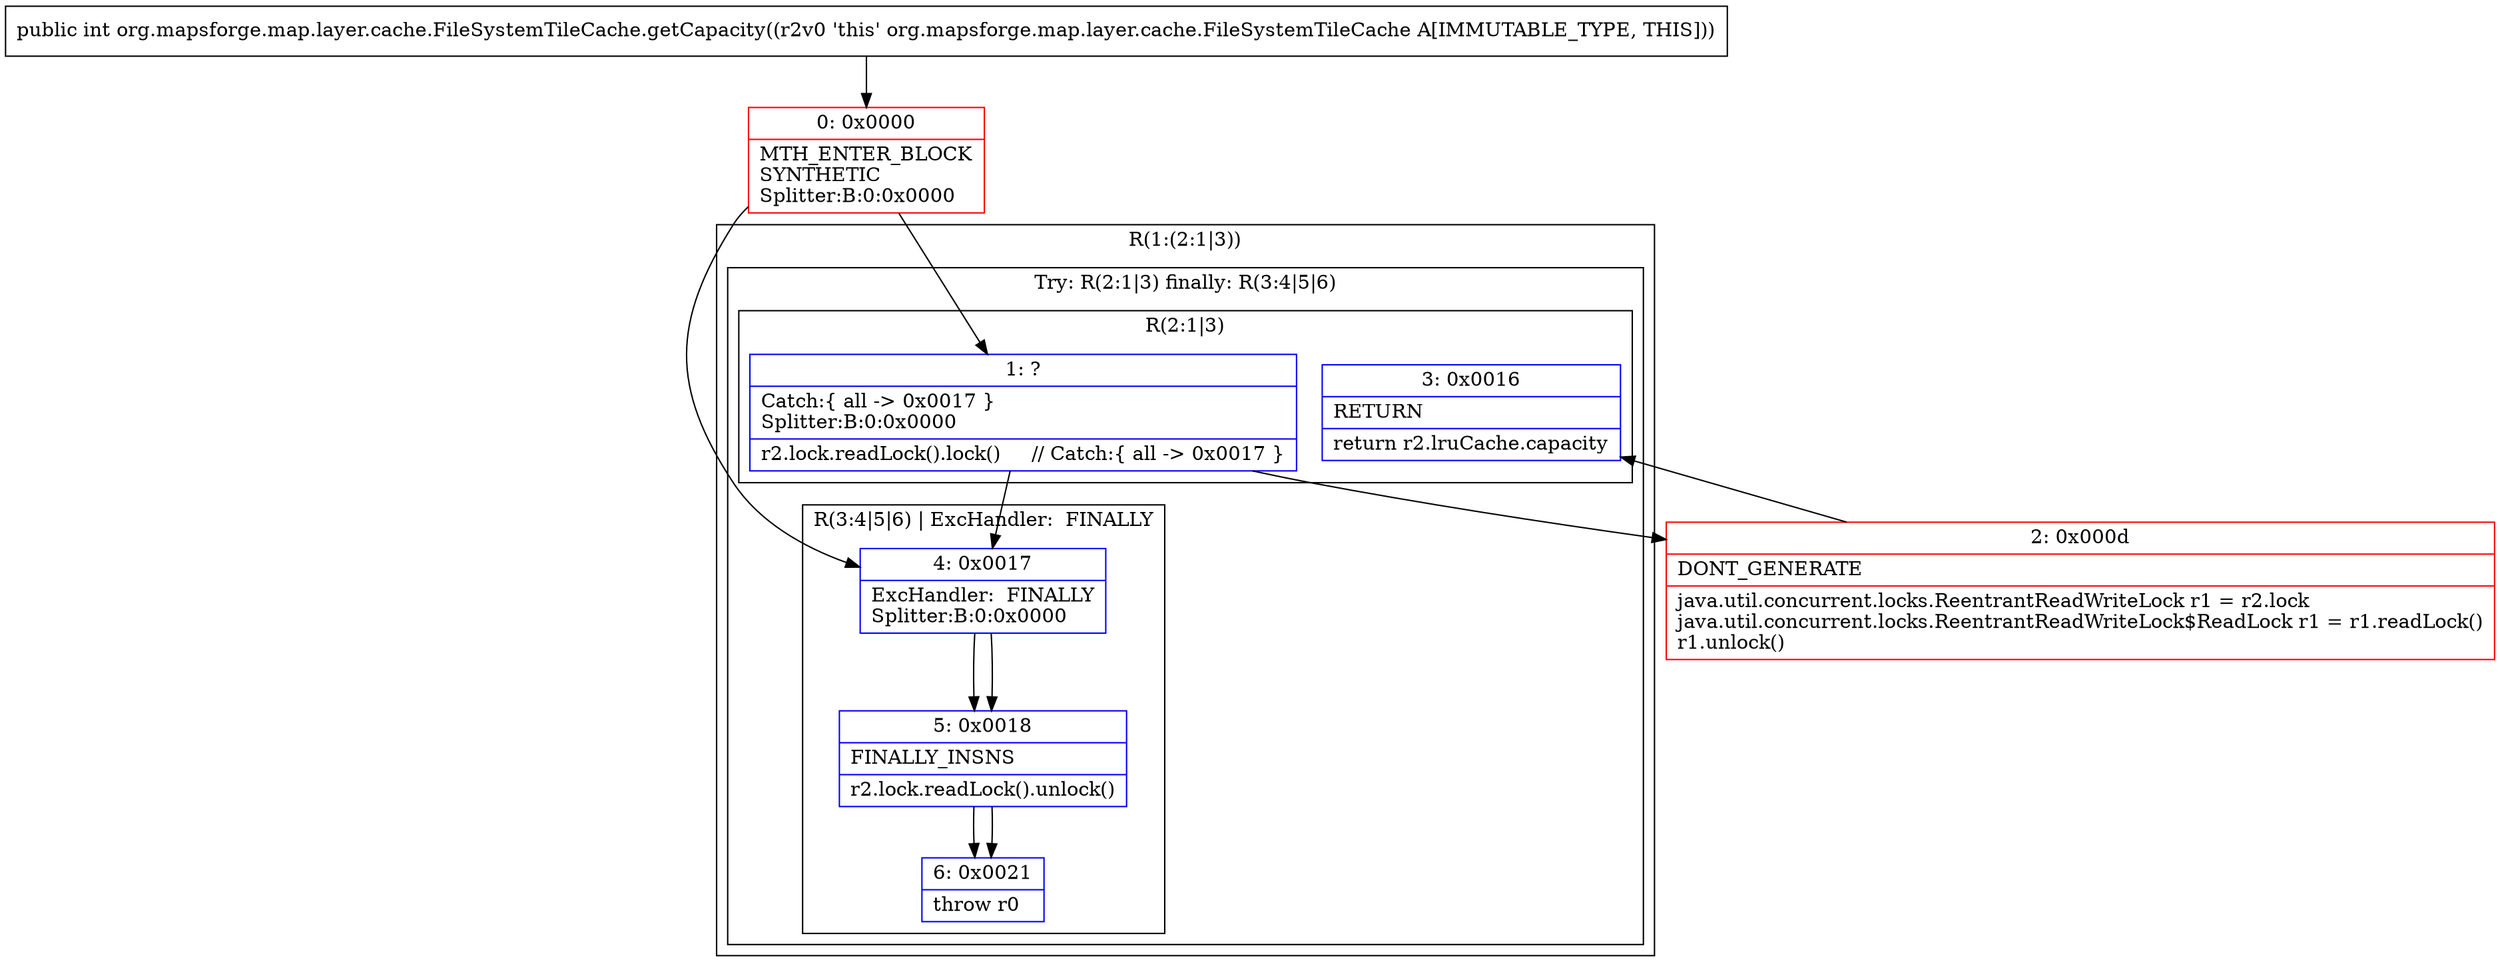 digraph "CFG fororg.mapsforge.map.layer.cache.FileSystemTileCache.getCapacity()I" {
subgraph cluster_Region_31668275 {
label = "R(1:(2:1|3))";
node [shape=record,color=blue];
subgraph cluster_TryCatchRegion_1196860062 {
label = "Try: R(2:1|3) finally: R(3:4|5|6)";
node [shape=record,color=blue];
subgraph cluster_Region_930179223 {
label = "R(2:1|3)";
node [shape=record,color=blue];
Node_1 [shape=record,label="{1\:\ ?|Catch:\{ all \-\> 0x0017 \}\lSplitter:B:0:0x0000\l|r2.lock.readLock().lock()     \/\/ Catch:\{ all \-\> 0x0017 \}\l}"];
Node_3 [shape=record,label="{3\:\ 0x0016|RETURN\l|return r2.lruCache.capacity\l}"];
}
subgraph cluster_Region_1095230487 {
label = "R(3:4|5|6) | ExcHandler:  FINALLY\l";
node [shape=record,color=blue];
Node_4 [shape=record,label="{4\:\ 0x0017|ExcHandler:  FINALLY\lSplitter:B:0:0x0000\l}"];
Node_5 [shape=record,label="{5\:\ 0x0018|FINALLY_INSNS\l|r2.lock.readLock().unlock()\l}"];
Node_6 [shape=record,label="{6\:\ 0x0021|throw r0\l}"];
}
}
}
subgraph cluster_Region_1095230487 {
label = "R(3:4|5|6) | ExcHandler:  FINALLY\l";
node [shape=record,color=blue];
Node_4 [shape=record,label="{4\:\ 0x0017|ExcHandler:  FINALLY\lSplitter:B:0:0x0000\l}"];
Node_5 [shape=record,label="{5\:\ 0x0018|FINALLY_INSNS\l|r2.lock.readLock().unlock()\l}"];
Node_6 [shape=record,label="{6\:\ 0x0021|throw r0\l}"];
}
Node_0 [shape=record,color=red,label="{0\:\ 0x0000|MTH_ENTER_BLOCK\lSYNTHETIC\lSplitter:B:0:0x0000\l}"];
Node_2 [shape=record,color=red,label="{2\:\ 0x000d|DONT_GENERATE\l|java.util.concurrent.locks.ReentrantReadWriteLock r1 = r2.lock\ljava.util.concurrent.locks.ReentrantReadWriteLock$ReadLock r1 = r1.readLock()\lr1.unlock()\l}"];
MethodNode[shape=record,label="{public int org.mapsforge.map.layer.cache.FileSystemTileCache.getCapacity((r2v0 'this' org.mapsforge.map.layer.cache.FileSystemTileCache A[IMMUTABLE_TYPE, THIS])) }"];
MethodNode -> Node_0;
Node_1 -> Node_2;
Node_1 -> Node_4;
Node_4 -> Node_5;
Node_5 -> Node_6;
Node_4 -> Node_5;
Node_5 -> Node_6;
Node_0 -> Node_1;
Node_0 -> Node_4;
Node_2 -> Node_3;
}

